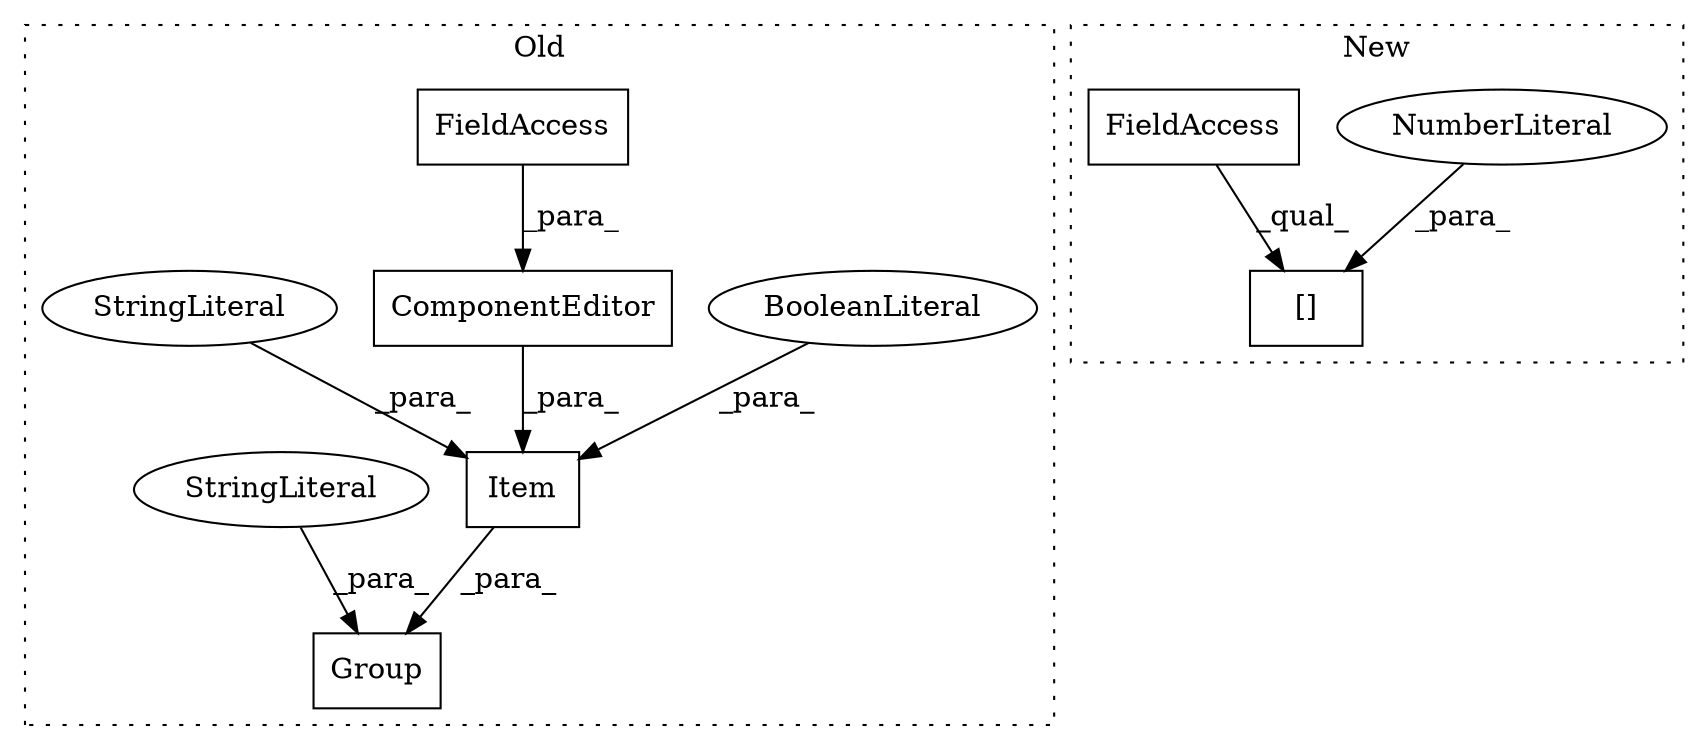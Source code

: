 digraph G {
subgraph cluster0 {
1 [label="Group" a="32" s="4332,4389" l="6,1" shape="box"];
3 [label="Item" a="32" s="4338,4377" l="5,1" shape="box"];
6 [label="BooleanLiteral" a="9" s="4372" l="5" shape="ellipse"];
7 [label="ComponentEditor" a="32" s="4350,4370" l="16,1" shape="box"];
8 [label="FieldAccess" a="22" s="4366" l="4" shape="box"];
9 [label="StringLiteral" a="45" s="4343" l="6" shape="ellipse"];
10 [label="StringLiteral" a="45" s="4379" l="10" shape="ellipse"];
label = "Old";
style="dotted";
}
subgraph cluster1 {
2 [label="[]" a="2" s="4346,4352" l="5,1" shape="box"];
4 [label="NumberLiteral" a="34" s="4351" l="1" shape="ellipse"];
5 [label="FieldAccess" a="22" s="4346" l="4" shape="box"];
label = "New";
style="dotted";
}
3 -> 1 [label="_para_"];
4 -> 2 [label="_para_"];
5 -> 2 [label="_qual_"];
6 -> 3 [label="_para_"];
7 -> 3 [label="_para_"];
8 -> 7 [label="_para_"];
9 -> 3 [label="_para_"];
10 -> 1 [label="_para_"];
}